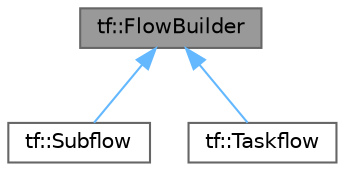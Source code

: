 digraph "tf::FlowBuilder"
{
 // LATEX_PDF_SIZE
  bgcolor="transparent";
  edge [fontname=Helvetica,fontsize=10,labelfontname=Helvetica,labelfontsize=10];
  node [fontname=Helvetica,fontsize=10,shape=box,height=0.2,width=0.4];
  Node1 [id="Node000001",label="tf::FlowBuilder",height=0.2,width=0.4,color="gray40", fillcolor="grey60", style="filled", fontcolor="black",tooltip="class to build a task dependency graph"];
  Node1 -> Node2 [id="edge3_Node000001_Node000002",dir="back",color="steelblue1",style="solid",tooltip=" "];
  Node2 [id="Node000002",label="tf::Subflow",height=0.2,width=0.4,color="gray40", fillcolor="white", style="filled",URL="$classtf_1_1_subflow.html",tooltip="class to construct a subflow graph from the execution of a dynamic task"];
  Node1 -> Node3 [id="edge4_Node000001_Node000003",dir="back",color="steelblue1",style="solid",tooltip=" "];
  Node3 [id="Node000003",label="tf::Taskflow",height=0.2,width=0.4,color="gray40", fillcolor="white", style="filled",URL="$classtf_1_1_taskflow.html",tooltip="class to create a taskflow object"];
}
